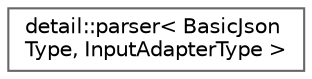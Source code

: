 digraph "Graphical Class Hierarchy"
{
 // INTERACTIVE_SVG=YES
 // LATEX_PDF_SIZE
  bgcolor="transparent";
  edge [fontname=Helvetica,fontsize=10,labelfontname=Helvetica,labelfontsize=10];
  node [fontname=Helvetica,fontsize=10,shape=box,height=0.2,width=0.4];
  rankdir="LR";
  Node0 [id="Node000000",label="detail::parser\< BasicJson\lType, InputAdapterType \>",height=0.2,width=0.4,color="grey40", fillcolor="white", style="filled",URL="$classdetail_1_1parser.html",tooltip="syntax analysis"];
}
